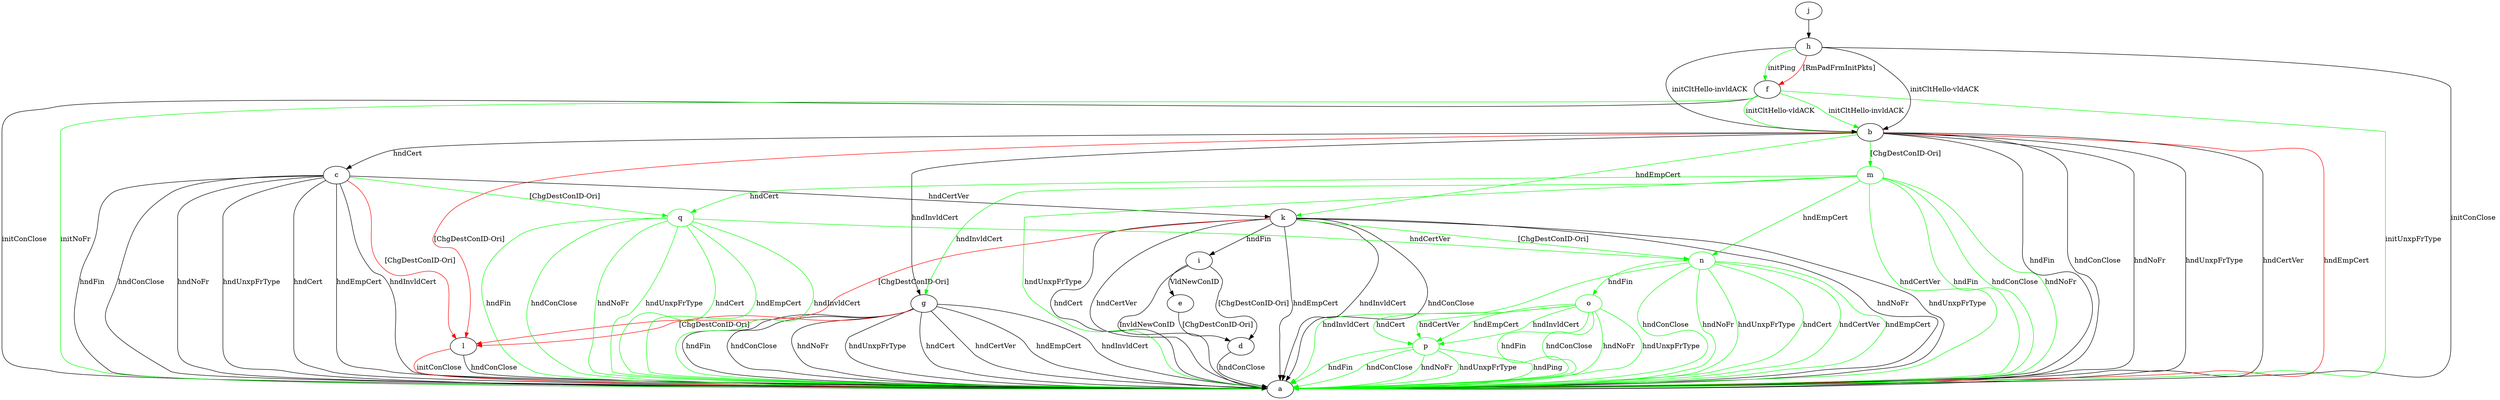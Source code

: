 digraph "" {
	b -> a	[key=0,
		label="hndFin "];
	b -> a	[key=1,
		label="hndConClose "];
	b -> a	[key=2,
		label="hndNoFr "];
	b -> a	[key=3,
		label="hndUnxpFrType "];
	b -> a	[key=4,
		label="hndCertVer "];
	b -> a	[key=5,
		color=red,
		label="hndEmpCert "];
	b -> c	[key=0,
		label="hndCert "];
	b -> g	[key=0,
		label="hndInvldCert "];
	b -> k	[key=0,
		color=green,
		label="hndEmpCert "];
	b -> l	[key=0,
		color=red,
		label="[ChgDestConID-Ori] "];
	m	[color=green];
	b -> m	[key=0,
		color=green,
		label="[ChgDestConID-Ori] "];
	c -> a	[key=0,
		label="hndFin "];
	c -> a	[key=1,
		label="hndConClose "];
	c -> a	[key=2,
		label="hndNoFr "];
	c -> a	[key=3,
		label="hndUnxpFrType "];
	c -> a	[key=4,
		label="hndCert "];
	c -> a	[key=5,
		label="hndEmpCert "];
	c -> a	[key=6,
		label="hndInvldCert "];
	c -> k	[key=0,
		label="hndCertVer "];
	c -> l	[key=0,
		color=red,
		label="[ChgDestConID-Ori] "];
	q	[color=green];
	c -> q	[key=0,
		color=green,
		label="[ChgDestConID-Ori] "];
	d -> a	[key=0,
		label="hndConClose "];
	e -> d	[key=0,
		label="[ChgDestConID-Ori] "];
	f -> a	[key=0,
		label="initConClose "];
	f -> a	[key=1,
		color=green,
		label="initNoFr "];
	f -> a	[key=2,
		color=green,
		label="initUnxpFrType "];
	f -> b	[key=0,
		color=green,
		label="initCltHello-vldACK "];
	f -> b	[key=1,
		color=green,
		label="initCltHello-invldACK "];
	g -> a	[key=0,
		label="hndFin "];
	g -> a	[key=1,
		label="hndConClose "];
	g -> a	[key=2,
		label="hndNoFr "];
	g -> a	[key=3,
		label="hndUnxpFrType "];
	g -> a	[key=4,
		label="hndCert "];
	g -> a	[key=5,
		label="hndCertVer "];
	g -> a	[key=6,
		label="hndEmpCert "];
	g -> a	[key=7,
		label="hndInvldCert "];
	g -> l	[key=0,
		color=red,
		label="[ChgDestConID-Ori] "];
	h -> a	[key=0,
		label="initConClose "];
	h -> b	[key=0,
		label="initCltHello-vldACK "];
	h -> b	[key=1,
		label="initCltHello-invldACK "];
	h -> f	[key=0,
		color=green,
		label="initPing "];
	h -> f	[key=1,
		color=red,
		label="[RmPadFrmInitPkts] "];
	i -> a	[key=0,
		label="InvldNewConID "];
	i -> d	[key=0,
		label="[ChgDestConID-Ori] "];
	i -> e	[key=0,
		label="VldNewConID "];
	j -> h	[key=0];
	k -> a	[key=0,
		label="hndConClose "];
	k -> a	[key=1,
		label="hndNoFr "];
	k -> a	[key=2,
		label="hndUnxpFrType "];
	k -> a	[key=3,
		label="hndCert "];
	k -> a	[key=4,
		label="hndCertVer "];
	k -> a	[key=5,
		label="hndEmpCert "];
	k -> a	[key=6,
		label="hndInvldCert "];
	k -> i	[key=0,
		label="hndFin "];
	k -> l	[key=0,
		color=red,
		label="[ChgDestConID-Ori] "];
	n	[color=green];
	k -> n	[key=0,
		color=green,
		label="[ChgDestConID-Ori] "];
	l -> a	[key=0,
		label="hndConClose "];
	l -> a	[key=1,
		color=red,
		label="initConClose "];
	m -> a	[key=0,
		color=green,
		label="hndFin "];
	m -> a	[key=1,
		color=green,
		label="hndConClose "];
	m -> a	[key=2,
		color=green,
		label="hndNoFr "];
	m -> a	[key=3,
		color=green,
		label="hndUnxpFrType "];
	m -> a	[key=4,
		color=green,
		label="hndCertVer "];
	m -> g	[key=0,
		color=green,
		label="hndInvldCert "];
	m -> n	[key=0,
		color=green,
		label="hndEmpCert "];
	m -> q	[key=0,
		color=green,
		label="hndCert "];
	n -> a	[key=0,
		color=green,
		label="hndConClose "];
	n -> a	[key=1,
		color=green,
		label="hndNoFr "];
	n -> a	[key=2,
		color=green,
		label="hndUnxpFrType "];
	n -> a	[key=3,
		color=green,
		label="hndCert "];
	n -> a	[key=4,
		color=green,
		label="hndCertVer "];
	n -> a	[key=5,
		color=green,
		label="hndEmpCert "];
	n -> a	[key=6,
		color=green,
		label="hndInvldCert "];
	o	[color=green];
	n -> o	[key=0,
		color=green,
		label="hndFin "];
	o -> a	[key=0,
		color=green,
		label="hndFin "];
	o -> a	[key=1,
		color=green,
		label="hndConClose "];
	o -> a	[key=2,
		color=green,
		label="hndNoFr "];
	o -> a	[key=3,
		color=green,
		label="hndUnxpFrType "];
	p	[color=green];
	o -> p	[key=0,
		color=green,
		label="hndCert "];
	o -> p	[key=1,
		color=green,
		label="hndCertVer "];
	o -> p	[key=2,
		color=green,
		label="hndEmpCert "];
	o -> p	[key=3,
		color=green,
		label="hndInvldCert "];
	p -> a	[key=0,
		color=green,
		label="hndPing "];
	p -> a	[key=1,
		color=green,
		label="hndFin "];
	p -> a	[key=2,
		color=green,
		label="hndConClose "];
	p -> a	[key=3,
		color=green,
		label="hndNoFr "];
	p -> a	[key=4,
		color=green,
		label="hndUnxpFrType "];
	q -> a	[key=0,
		color=green,
		label="hndFin "];
	q -> a	[key=1,
		color=green,
		label="hndConClose "];
	q -> a	[key=2,
		color=green,
		label="hndNoFr "];
	q -> a	[key=3,
		color=green,
		label="hndUnxpFrType "];
	q -> a	[key=4,
		color=green,
		label="hndCert "];
	q -> a	[key=5,
		color=green,
		label="hndEmpCert "];
	q -> a	[key=6,
		color=green,
		label="hndInvldCert "];
	q -> n	[key=0,
		color=green,
		label="hndCertVer "];
}
